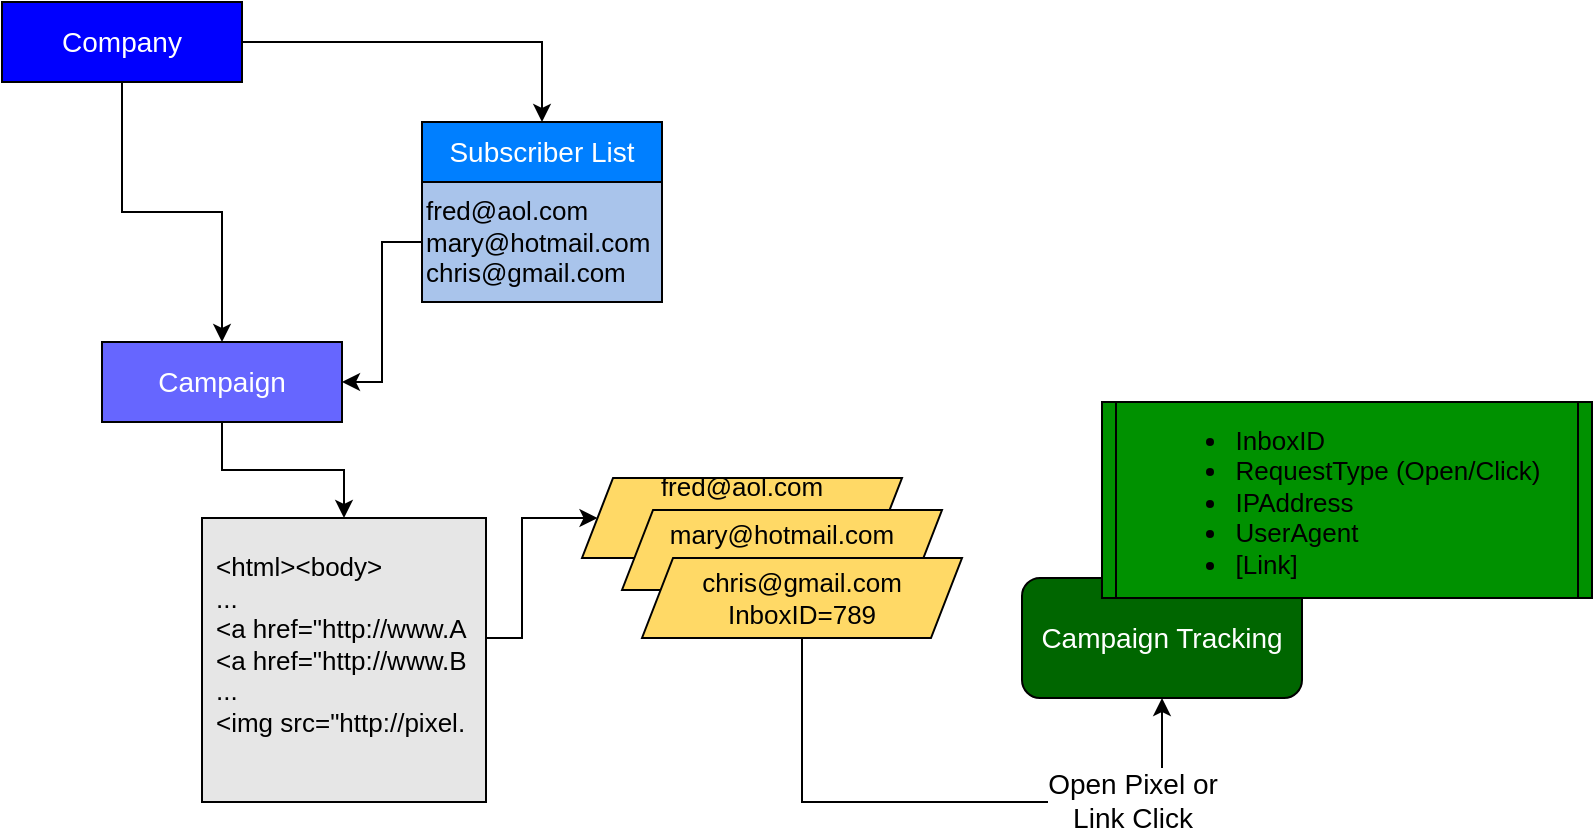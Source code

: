 <mxGraphModel grid="1" gridSize="10" guides="1" tooltips="1" connect="1" arrows="1" fold="1" page="0" pageScale="1" pageWidth="850" pageHeight="1100" background="#ffffff" dx="1297" dy="979"><root><mxCell id="0"/><mxCell id="1" parent="0"/><mxCell id="14" parent="1" style="edgeStyle=orthogonalEdgeStyle;rounded=0;html=1;entryX=0.5;entryY=0;jettySize=auto;orthogonalLoop=1;fontSize=12;fontColor=#000000;" edge="1" source="8" target="11"><mxGeometry as="geometry" relative="1"/></mxCell><mxCell id="15" parent="1" style="edgeStyle=orthogonalEdgeStyle;rounded=0;html=1;entryX=0.5;entryY=0;jettySize=auto;orthogonalLoop=1;fontSize=12;fontColor=#000000;" edge="1" source="8" target="9"><mxGeometry as="geometry" relative="1"/></mxCell><mxCell id="8" value="Company" parent="1" style="rounded=0;whiteSpace=wrap;html=1;fillColor=#0000FF;fontColor=#FFFFFF;fontSize=14;" vertex="1"><mxGeometry as="geometry" y="50" x="40" width="120" height="40"/></mxCell><mxCell id="18" parent="1" style="edgeStyle=orthogonalEdgeStyle;rounded=0;html=1;entryX=0.5;entryY=0;jettySize=auto;orthogonalLoop=1;fontSize=12;fontColor=#000000;" edge="1" source="11" target="12"><mxGeometry as="geometry" relative="1"/></mxCell><mxCell id="11" value="Campaign" parent="1" style="rounded=0;whiteSpace=wrap;html=1;fillColor=#6666FF;fontColor=#FFFFFF;fontSize=14;" vertex="1"><mxGeometry as="geometry" y="220" x="90" width="120" height="40"/></mxCell><mxCell id="26" parent="1" style="edgeStyle=orthogonalEdgeStyle;rounded=0;html=1;jettySize=auto;orthogonalLoop=1;fontSize=14;fontColor=#000000;entryX=0;entryY=0.5;" edge="1" source="12" target="32"><mxGeometry as="geometry" relative="1"><mxPoint as="targetPoint" y="368" x="320"/><Array as="points"><mxPoint y="368" x="300"/><mxPoint y="308" x="300"/></Array></mxGeometry></mxCell><mxCell id="16" value="" parent="1" style="group" vertex="1" connectable="0"><mxGeometry as="geometry" y="110" x="250" width="120" height="90"/></mxCell><mxCell id="9" value="Subscriber List" parent="16" style="rounded=0;whiteSpace=wrap;html=1;fillColor=#007FFF;fontSize=14;fontColor=#FFFFFF;" vertex="1"><mxGeometry as="geometry" width="120" height="30"/></mxCell><mxCell id="10" value="&lt;div&gt;&lt;br&gt;&lt;/div&gt;" parent="16" style="rounded=0;whiteSpace=wrap;html=1;fillColor=#A9C4EB;fontSize=12;fontColor=#000000;align=left;verticalAlign=top;" vertex="1"><mxGeometry as="geometry" y="30" width="120" height="60"/></mxCell><mxCell id="37" value="&lt;div&gt;fred@aol.com&lt;/div&gt;&lt;div&gt;mary@hotmail.com&lt;/div&gt;&lt;div align=&quot;left&quot;&gt;chris@gmail.com&lt;/div&gt;" parent="16" style="text;html=1;strokeColor=none;fillColor=none;align=left;verticalAlign=middle;whiteSpace=wrap;rounded=0;fontSize=13;fontColor=#000000;" vertex="1"><mxGeometry as="geometry" y="30" width="120" height="60"/></mxCell><mxCell id="17" parent="1" style="edgeStyle=orthogonalEdgeStyle;rounded=0;html=1;entryX=1;entryY=0.5;jettySize=auto;orthogonalLoop=1;fontSize=12;fontColor=#000000;" edge="1" source="10" target="11"><mxGeometry as="geometry" relative="1"/></mxCell><mxCell id="23" parent="1" style="edgeStyle=orthogonalEdgeStyle;rounded=0;html=1;jettySize=auto;orthogonalLoop=1;fontSize=14;fontColor=#FFFFFF;exitX=0.5;exitY=1;" edge="1" source="31" target="29"><mxGeometry as="geometry" relative="1"><mxPoint as="sourcePoint" y="450.167" x="500.0"/><mxPoint as="targetPoint" y="420" x="610"/><Array as="points"><mxPoint y="450" x="440"/><mxPoint y="450" x="620"/></Array></mxGeometry></mxCell><mxCell id="25" value="&lt;div&gt;Open Pixel or&lt;/div&gt;&lt;div&gt;Link Click&lt;/div&gt;" parent="23" style="text;html=1;resizable=0;points=[];align=center;verticalAlign=middle;labelBackgroundColor=#ffffff;fontSize=14;fontColor=#000000;" vertex="1" connectable="0"><mxGeometry as="geometry" y="1" x="0.569" relative="1"><mxPoint as="offset"/></mxGeometry></mxCell><mxCell id="29" value="Campaign Tracking" parent="1" style="rounded=1;whiteSpace=wrap;html=1;fillColor=#006600;fontSize=14;fontColor=#FFFFFF;align=center;" vertex="1"><mxGeometry as="geometry" y="338" x="550" width="140" height="60"/></mxCell><mxCell id="32" value="&lt;div&gt;fred@aol.com&lt;/div&gt;&lt;div&gt;InboxID=123&lt;/div&gt;&lt;div&gt;&lt;br&gt;&lt;/div&gt;" parent="1" style="shape=parallelogram;perimeter=parallelogramPerimeter;whiteSpace=wrap;html=1;fillColor=#FFD966;fontSize=13;fontColor=#000000;align=center;size=0.097;" vertex="1"><mxGeometry as="geometry" y="288" x="330" width="160" height="40"/></mxCell><mxCell id="30" value="&lt;div&gt;mary@hotmail.com&lt;/div&gt;&lt;div&gt;InboxID=456&lt;/div&gt;" parent="1" style="shape=parallelogram;perimeter=parallelogramPerimeter;whiteSpace=wrap;html=1;fillColor=#FFD966;fontSize=13;fontColor=#000000;align=center;size=0.097;" vertex="1"><mxGeometry as="geometry" y="304" x="350" width="160" height="40"/></mxCell><mxCell id="31" value="&lt;div&gt;&lt;br&gt;&lt;/div&gt;" parent="1" style="shape=parallelogram;perimeter=parallelogramPerimeter;whiteSpace=wrap;html=1;fillColor=#FFD966;fontSize=13;fontColor=#000000;align=center;size=0.097;" vertex="1"><mxGeometry as="geometry" y="328" x="360" width="160" height="40"/></mxCell><mxCell id="27" value="" parent="1" style="shape=process;whiteSpace=wrap;html=1;fillColor=#009100;fontSize=13;fontColor=#000000;align=center;size=0.028;" vertex="1"><mxGeometry as="geometry" y="250" x="590" width="245" height="98"/></mxCell><mxCell id="38" value="&lt;div&gt;chris@gmail.com&lt;/div&gt;&lt;div&gt;InboxID=789&lt;/div&gt;" parent="1" style="text;html=1;strokeColor=none;fillColor=none;align=center;verticalAlign=middle;whiteSpace=wrap;rounded=0;fontSize=13;fontColor=#000000;" vertex="1"><mxGeometry as="geometry" y="328" x="390" width="100" height="40"/></mxCell><mxCell id="39" value="&lt;ul&gt;&lt;li&gt;&lt;div align=&quot;left&quot;&gt;InboxID&lt;/div&gt;&lt;/li&gt;&lt;li&gt;&lt;div align=&quot;left&quot;&gt;RequestType (Open/Click)&lt;/div&gt;&lt;/li&gt;&lt;li&gt;&lt;div align=&quot;left&quot;&gt;IPAddress&lt;/div&gt;&lt;/li&gt;&lt;li&gt;&lt;div align=&quot;left&quot;&gt;UserAgent&lt;/div&gt;&lt;/li&gt;&lt;li&gt;&lt;div align=&quot;left&quot;&gt;[Link]&lt;br&gt;&lt;/div&gt;&lt;/li&gt;&lt;/ul&gt;" parent="1" style="text;html=1;strokeColor=none;fillColor=none;align=center;verticalAlign=middle;whiteSpace=wrap;rounded=0;fontSize=13;fontColor=#000000;" vertex="1"><mxGeometry as="geometry" y="260" x="613" width="200" height="80"/></mxCell><mxCell id="12" value="&lt;div&gt;&lt;br&gt;&lt;/div&gt;" parent="1" style="whiteSpace=wrap;html=1;aspect=fixed;fillColor=#E6E6E6;fontSize=12;fontColor=#000000;align=left;verticalAlign=top;" vertex="1"><mxGeometry as="geometry" y="308" x="140" width="142" height="142"/></mxCell><mxCell id="35" value="&lt;div&gt;&amp;lt;html&amp;gt;&amp;lt;body&amp;gt;&lt;/div&gt;&lt;div&gt;...&lt;/div&gt;&lt;div&gt;&amp;lt;a href=&quot;http://www.A&lt;/div&gt;&lt;div&gt;&amp;lt;a href=&quot;http://www.B&lt;/div&gt;&lt;div&gt;...&lt;/div&gt;&lt;div&gt;&amp;lt;img src=&quot;http://pixel.&lt;/div&gt;" parent="1" style="text;html=1;strokeColor=none;fillColor=none;align=left;verticalAlign=top;whiteSpace=wrap;rounded=0;fontSize=13;fontColor=#000000;" vertex="1"><mxGeometry as="geometry" y="318" x="145" width="130" height="100"/></mxCell></root></mxGraphModel>